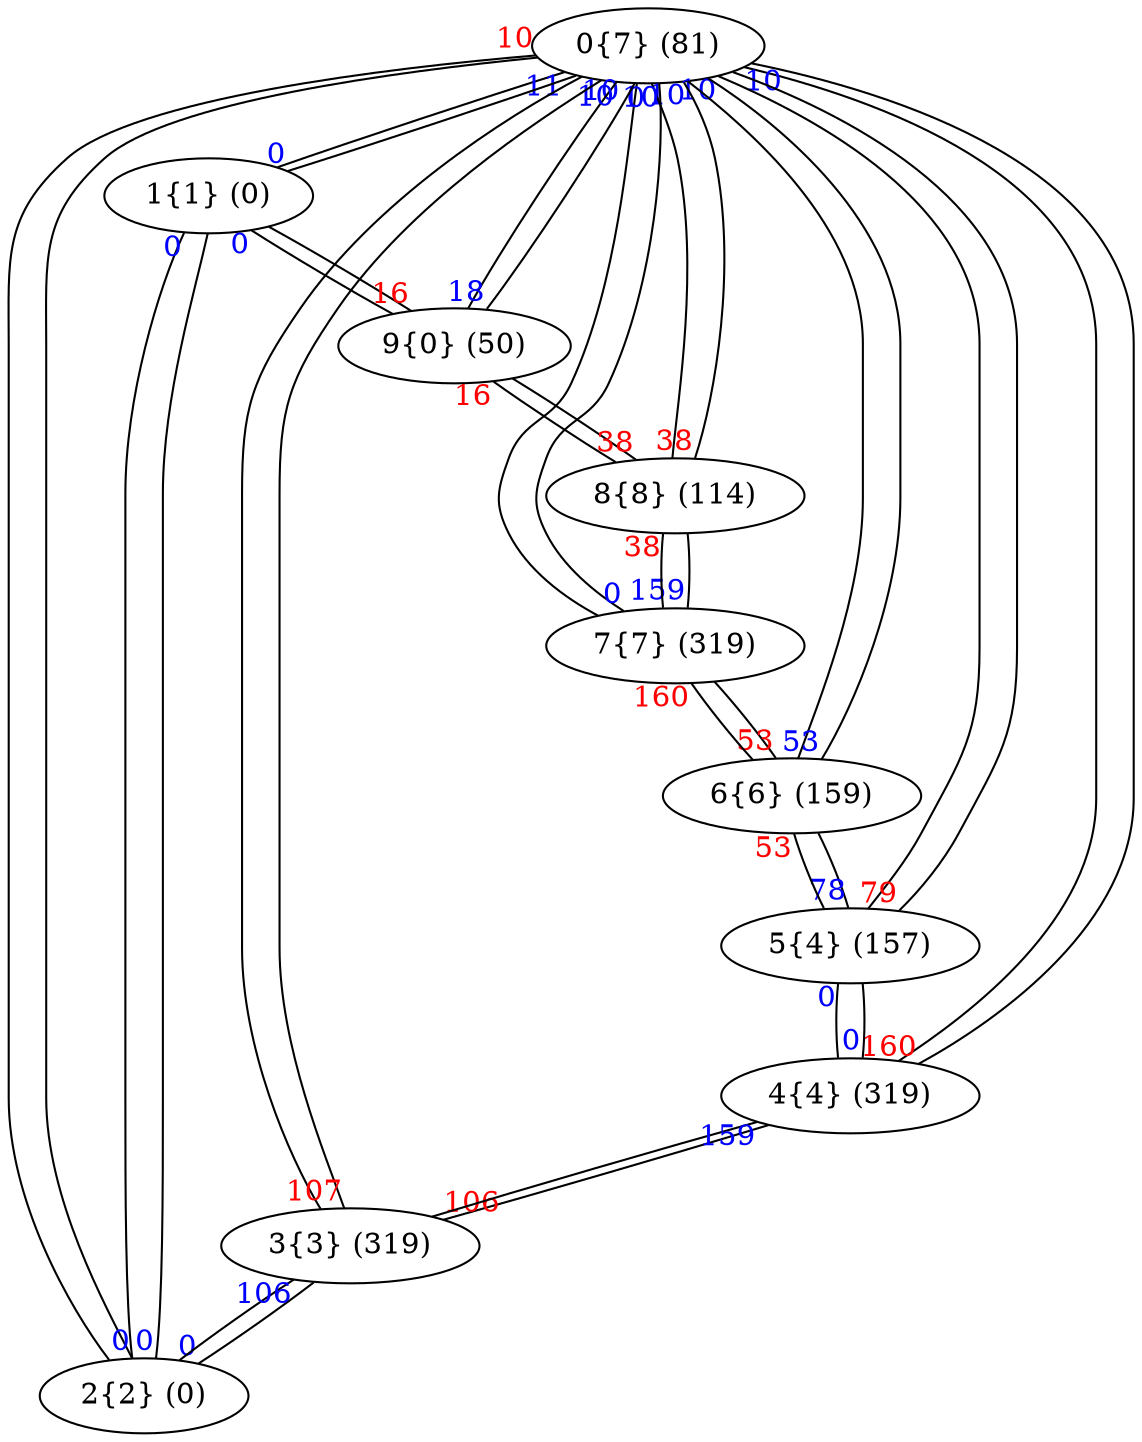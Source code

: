 graph G {
	0 [label = "0{7} (81)"]
		0 -- 1 [taillabel = "11" fontcolor = "blue"]
		0 -- 2 [taillabel = "10" fontcolor = "red"]
		0 -- 3 [taillabel = "10" fontcolor = "blue"]
		0 -- 4 [taillabel = "10" fontcolor = "blue"]
		0 -- 5 [taillabel = "10" fontcolor = "blue"]
		0 -- 6 [taillabel = "10" fontcolor = "blue"]
		0 -- 7 [taillabel = "0" fontcolor = "blue"]
		0 -- 8 [taillabel = "10" fontcolor = "blue"]
		0 -- 9 [taillabel = "10" fontcolor = "blue"]
	1 [label = "1{1} (0)"]
		1 -- 0 [taillabel = "0" fontcolor = "blue"]
		1 -- 2 [taillabel = "0" fontcolor = "blue"]
		1 -- 9 [taillabel = "0" fontcolor = "blue"]
	2 [label = "2{2} (0)"]
		2 -- 0 [taillabel = "0" fontcolor = "blue"]
		2 -- 1 [taillabel = "0" fontcolor = "blue"]
		2 -- 3 [taillabel = "0" fontcolor = "blue"]
	3 [label = "3{3} (319)"]
		3 -- 0 [taillabel = "107" fontcolor = "red"]
		3 -- 2 [taillabel = "106" fontcolor = "blue"]
		3 -- 4 [taillabel = "106" fontcolor = "red"]
	4 [label = "4{4} (319)"]
		4 -- 0 [taillabel = "160" fontcolor = "red"]
		4 -- 3 [taillabel = "159" fontcolor = "blue"]
		4 -- 5 [taillabel = "0" fontcolor = "blue"]
	5 [label = "5{4} (157)"]
		5 -- 0 [taillabel = "79" fontcolor = "red"]
		5 -- 4 [taillabel = "0" fontcolor = "blue"]
		5 -- 6 [taillabel = "78" fontcolor = "blue"]
	6 [label = "6{6} (159)"]
		6 -- 0 [taillabel = "53" fontcolor = "blue"]
		6 -- 5 [taillabel = "53" fontcolor = "red"]
		6 -- 7 [taillabel = "53" fontcolor = "red"]
	7 [label = "7{7} (319)"]
		7 -- 0 [taillabel = "0" fontcolor = "blue"]
		7 -- 6 [taillabel = "160" fontcolor = "red"]
		7 -- 8 [taillabel = "159" fontcolor = "blue"]
	8 [label = "8{8} (114)"]
		8 -- 0 [taillabel = "38" fontcolor = "red"]
		8 -- 7 [taillabel = "38" fontcolor = "red"]
		8 -- 9 [taillabel = "38" fontcolor = "red"]
	9 [label = "9{0} (50)"]
		9 -- 0 [taillabel = "18" fontcolor = "blue"]
		9 -- 1 [taillabel = "16" fontcolor = "red"]
		9 -- 8 [taillabel = "16" fontcolor = "red"]
	sep = 1
	overlap = false
	splines = true
}
